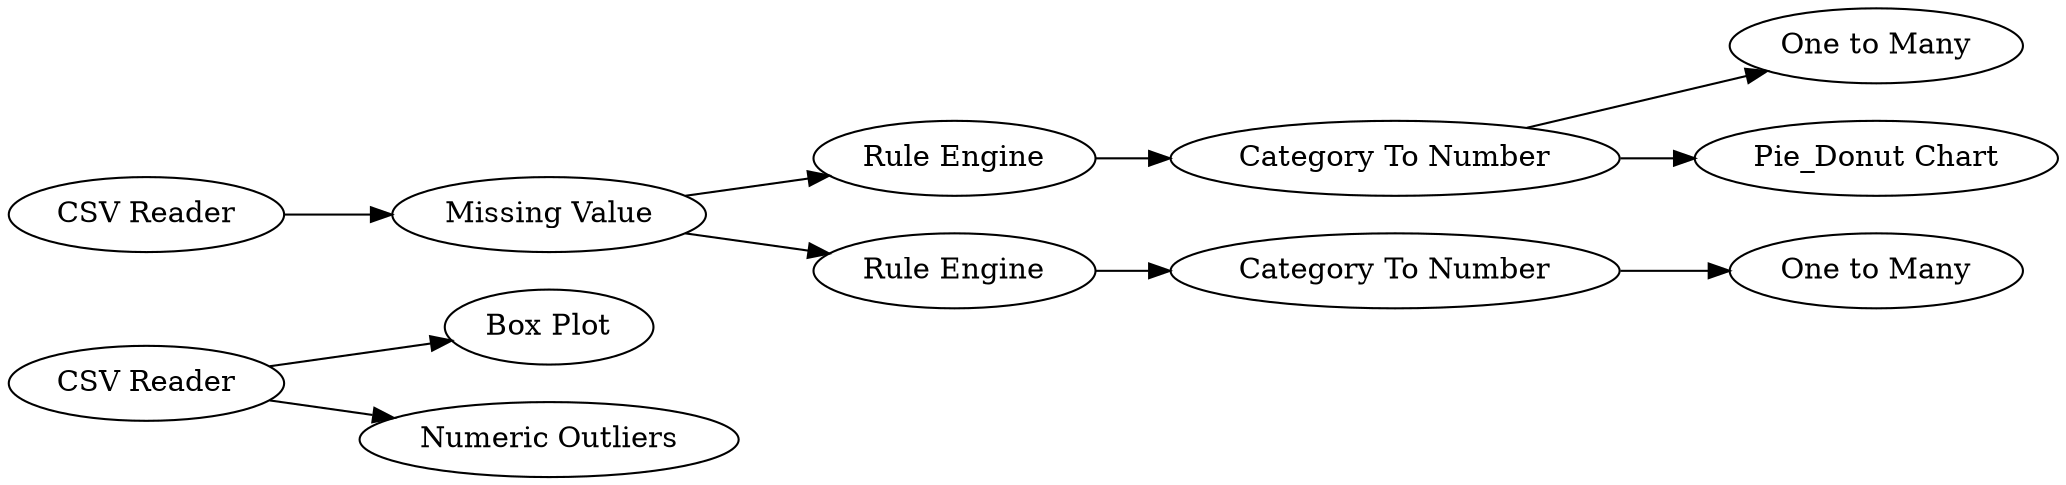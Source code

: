 digraph {
	1 [label="CSV Reader"]
	2 [label="Box Plot"]
	3 [label="Numeric Outliers"]
	4 [label="CSV Reader"]
	5 [label="Missing Value"]
	6 [label="Rule Engine"]
	7 [label="Category To Number"]
	8 [label="One to Many"]
	9 [label="One to Many"]
	10 [label="Category To Number"]
	11 [label="Rule Engine"]
	12 [label="Pie_Donut Chart"]
	1 -> 2
	1 -> 3
	4 -> 5
	5 -> 6
	5 -> 11
	6 -> 7
	7 -> 8
	7 -> 12
	10 -> 9
	11 -> 10
	rankdir=LR
}

